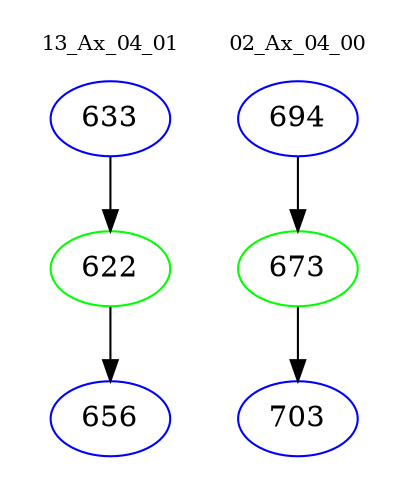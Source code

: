 digraph{
subgraph cluster_0 {
color = white
label = "13_Ax_04_01";
fontsize=10;
T0_633 [label="633", color="blue"]
T0_633 -> T0_622 [color="black"]
T0_622 [label="622", color="green"]
T0_622 -> T0_656 [color="black"]
T0_656 [label="656", color="blue"]
}
subgraph cluster_1 {
color = white
label = "02_Ax_04_00";
fontsize=10;
T1_694 [label="694", color="blue"]
T1_694 -> T1_673 [color="black"]
T1_673 [label="673", color="green"]
T1_673 -> T1_703 [color="black"]
T1_703 [label="703", color="blue"]
}
}
